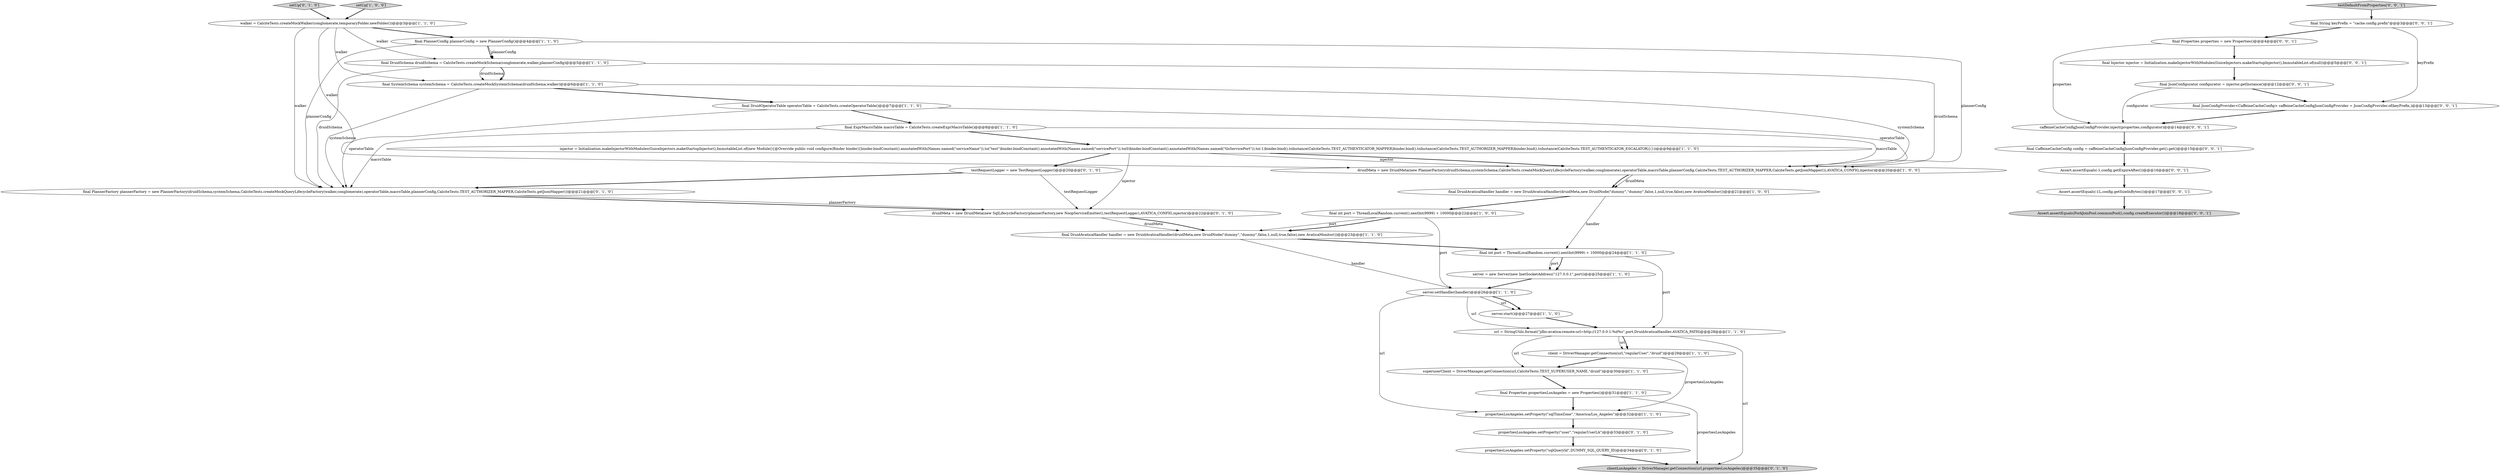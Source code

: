 digraph {
16 [style = filled, label = "walker = CalciteTests.createMockWalker(conglomerate,temporaryFolder.newFolder())@@@3@@@['1', '1', '0']", fillcolor = white, shape = ellipse image = "AAA0AAABBB1BBB"];
35 [style = filled, label = "final Properties properties = new Properties()@@@4@@@['0', '0', '1']", fillcolor = white, shape = ellipse image = "AAA0AAABBB3BBB"];
23 [style = filled, label = "clientLosAngeles = DriverManager.getConnection(url,propertiesLosAngeles)@@@35@@@['0', '1', '0']", fillcolor = lightgray, shape = ellipse image = "AAA0AAABBB2BBB"];
32 [style = filled, label = "final String keyPrefix = \"cache.config.prefix\"@@@3@@@['0', '0', '1']", fillcolor = white, shape = ellipse image = "AAA0AAABBB3BBB"];
14 [style = filled, label = "superuserClient = DriverManager.getConnection(url,CalciteTests.TEST_SUPERUSER_NAME,\"druid\")@@@30@@@['1', '1', '0']", fillcolor = white, shape = ellipse image = "AAA0AAABBB1BBB"];
4 [style = filled, label = "final DruidAvaticaHandler handler = new DruidAvaticaHandler(druidMeta,new DruidNode(\"dummy\",\"dummy\",false,1,null,true,false),new AvaticaMonitor())@@@21@@@['1', '0', '0']", fillcolor = white, shape = ellipse image = "AAA0AAABBB1BBB"];
26 [style = filled, label = "final PlannerFactory plannerFactory = new PlannerFactory(druidSchema,systemSchema,CalciteTests.createMockQueryLifecycleFactory(walker,conglomerate),operatorTable,macroTable,plannerConfig,CalciteTests.TEST_AUTHORIZER_MAPPER,CalciteTests.getJsonMapper())@@@21@@@['0', '1', '0']", fillcolor = white, shape = ellipse image = "AAA1AAABBB2BBB"];
20 [style = filled, label = "druidMeta = new DruidMeta(new PlannerFactory(druidSchema,systemSchema,CalciteTests.createMockQueryLifecycleFactory(walker,conglomerate),operatorTable,macroTable,plannerConfig,CalciteTests.TEST_AUTHORIZER_MAPPER,CalciteTests.getJsonMapper()),AVATICA_CONFIG,injector)@@@20@@@['1', '0', '0']", fillcolor = white, shape = ellipse image = "AAA0AAABBB1BBB"];
17 [style = filled, label = "url = StringUtils.format(\"jdbc:avatica:remote:url=http://127.0.0.1:%d%s\",port,DruidAvaticaHandler.AVATICA_PATH)@@@28@@@['1', '1', '0']", fillcolor = white, shape = ellipse image = "AAA0AAABBB1BBB"];
25 [style = filled, label = "druidMeta = new DruidMeta(new SqlLifecycleFactory(plannerFactory,new NoopServiceEmitter(),testRequestLogger),AVATICA_CONFIG,injector)@@@22@@@['0', '1', '0']", fillcolor = white, shape = ellipse image = "AAA1AAABBB2BBB"];
34 [style = filled, label = "caffeineCacheConfigJsonConfigProvider.inject(properties,configurator)@@@14@@@['0', '0', '1']", fillcolor = white, shape = ellipse image = "AAA0AAABBB3BBB"];
31 [style = filled, label = "final JsonConfigurator configurator = injector.getInstance()@@@12@@@['0', '0', '1']", fillcolor = white, shape = ellipse image = "AAA0AAABBB3BBB"];
13 [style = filled, label = "final int port = ThreadLocalRandom.current().nextInt(9999) + 10000@@@24@@@['1', '1', '0']", fillcolor = white, shape = ellipse image = "AAA0AAABBB1BBB"];
36 [style = filled, label = "Assert.assertEquals(-1,config.getExpireAfter())@@@16@@@['0', '0', '1']", fillcolor = white, shape = ellipse image = "AAA0AAABBB3BBB"];
9 [style = filled, label = "final DruidAvaticaHandler handler = new DruidAvaticaHandler(druidMeta,new DruidNode(\"dummy\",\"dummy\",false,1,null,true,false),new AvaticaMonitor())@@@23@@@['1', '1', '0']", fillcolor = white, shape = ellipse image = "AAA0AAABBB1BBB"];
37 [style = filled, label = "Assert.assertEquals(-1L,config.getSizeInBytes())@@@17@@@['0', '0', '1']", fillcolor = white, shape = ellipse image = "AAA0AAABBB3BBB"];
33 [style = filled, label = "testDefaultFromProperties['0', '0', '1']", fillcolor = lightgray, shape = diamond image = "AAA0AAABBB3BBB"];
5 [style = filled, label = "final DruidSchema druidSchema = CalciteTests.createMockSchema(conglomerate,walker,plannerConfig)@@@5@@@['1', '1', '0']", fillcolor = white, shape = ellipse image = "AAA0AAABBB1BBB"];
6 [style = filled, label = "final SystemSchema systemSchema = CalciteTests.createMockSystemSchema(druidSchema,walker)@@@6@@@['1', '1', '0']", fillcolor = white, shape = ellipse image = "AAA0AAABBB1BBB"];
12 [style = filled, label = "final int port = ThreadLocalRandom.current().nextInt(9999) + 10000@@@22@@@['1', '0', '0']", fillcolor = white, shape = ellipse image = "AAA0AAABBB1BBB"];
15 [style = filled, label = "propertiesLosAngeles.setProperty(\"sqlTimeZone\",\"America/Los_Angeles\")@@@32@@@['1', '1', '0']", fillcolor = white, shape = ellipse image = "AAA0AAABBB1BBB"];
29 [style = filled, label = "final CaffeineCacheConfig config = caffeineCacheConfigJsonConfigProvider.get().get()@@@15@@@['0', '0', '1']", fillcolor = white, shape = ellipse image = "AAA0AAABBB3BBB"];
28 [style = filled, label = "final Injector injector = Initialization.makeInjectorWithModules(GuiceInjectors.makeStartupInjector(),ImmutableList.of(null))@@@5@@@['0', '0', '1']", fillcolor = white, shape = ellipse image = "AAA0AAABBB3BBB"];
2 [style = filled, label = "client = DriverManager.getConnection(url,\"regularUser\",\"druid\")@@@29@@@['1', '1', '0']", fillcolor = white, shape = ellipse image = "AAA0AAABBB1BBB"];
8 [style = filled, label = "final ExprMacroTable macroTable = CalciteTests.createExprMacroTable()@@@8@@@['1', '1', '0']", fillcolor = white, shape = ellipse image = "AAA0AAABBB1BBB"];
7 [style = filled, label = "server = new Server(new InetSocketAddress(\"127.0.0.1\",port))@@@25@@@['1', '1', '0']", fillcolor = white, shape = ellipse image = "AAA0AAABBB1BBB"];
21 [style = filled, label = "propertiesLosAngeles.setProperty(\"sqlQueryId\",DUMMY_SQL_QUERY_ID)@@@34@@@['0', '1', '0']", fillcolor = white, shape = ellipse image = "AAA1AAABBB2BBB"];
27 [style = filled, label = "propertiesLosAngeles.setProperty(\"user\",\"regularUserLA\")@@@33@@@['0', '1', '0']", fillcolor = white, shape = ellipse image = "AAA0AAABBB2BBB"];
0 [style = filled, label = "final DruidOperatorTable operatorTable = CalciteTests.createOperatorTable()@@@7@@@['1', '1', '0']", fillcolor = white, shape = ellipse image = "AAA0AAABBB1BBB"];
1 [style = filled, label = "final PlannerConfig plannerConfig = new PlannerConfig()@@@4@@@['1', '1', '0']", fillcolor = white, shape = ellipse image = "AAA0AAABBB1BBB"];
19 [style = filled, label = "injector = Initialization.makeInjectorWithModules(GuiceInjectors.makeStartupInjector(),ImmutableList.of(new Module(){@Override public void configure(Binder binder){binder.bindConstant().annotatedWith(Names.named(\"serviceName\")).to(\"test\")binder.bindConstant().annotatedWith(Names.named(\"servicePort\")).to(0)binder.bindConstant().annotatedWith(Names.named(\"tlsServicePort\")).to(-1)binder.bind().toInstance(CalciteTests.TEST_AUTHENTICATOR_MAPPER)binder.bind().toInstance(CalciteTests.TEST_AUTHORIZER_MAPPER)binder.bind().toInstance(CalciteTests.TEST_AUTHENTICATOR_ESCALATOR)}}))@@@9@@@['1', '1', '0']", fillcolor = white, shape = ellipse image = "AAA0AAABBB1BBB"];
30 [style = filled, label = "final JsonConfigProvider<CaffeineCacheConfig> caffeineCacheConfigJsonConfigProvider = JsonConfigProvider.of(keyPrefix,)@@@13@@@['0', '0', '1']", fillcolor = white, shape = ellipse image = "AAA0AAABBB3BBB"];
22 [style = filled, label = "setUp['0', '1', '0']", fillcolor = lightgray, shape = diamond image = "AAA0AAABBB2BBB"];
24 [style = filled, label = "testRequestLogger = new TestRequestLogger()@@@20@@@['0', '1', '0']", fillcolor = white, shape = ellipse image = "AAA0AAABBB2BBB"];
38 [style = filled, label = "Assert.assertEquals(ForkJoinPool.commonPool(),config.createExecutor())@@@18@@@['0', '0', '1']", fillcolor = lightgray, shape = ellipse image = "AAA0AAABBB3BBB"];
3 [style = filled, label = "setUp['1', '0', '0']", fillcolor = lightgray, shape = diamond image = "AAA0AAABBB1BBB"];
11 [style = filled, label = "server.start()@@@27@@@['1', '1', '0']", fillcolor = white, shape = ellipse image = "AAA0AAABBB1BBB"];
18 [style = filled, label = "server.setHandler(handler)@@@26@@@['1', '1', '0']", fillcolor = white, shape = ellipse image = "AAA0AAABBB1BBB"];
10 [style = filled, label = "final Properties propertiesLosAngeles = new Properties()@@@31@@@['1', '1', '0']", fillcolor = white, shape = ellipse image = "AAA0AAABBB1BBB"];
17->14 [style = solid, label="url"];
28->31 [style = bold, label=""];
12->18 [style = solid, label="port"];
20->4 [style = solid, label="druidMeta"];
30->34 [style = bold, label=""];
1->26 [style = solid, label="plannerConfig"];
5->20 [style = solid, label="druidSchema"];
13->7 [style = bold, label=""];
36->37 [style = bold, label=""];
8->20 [style = solid, label="macroTable"];
0->26 [style = solid, label="operatorTable"];
10->23 [style = solid, label="propertiesLosAngeles"];
1->5 [style = solid, label="plannerConfig"];
2->15 [style = solid, label="propertiesLosAngeles"];
16->5 [style = solid, label="walker"];
19->25 [style = solid, label="injector"];
35->34 [style = solid, label="properties"];
7->18 [style = bold, label=""];
19->20 [style = bold, label=""];
6->0 [style = bold, label=""];
20->4 [style = bold, label=""];
5->26 [style = solid, label="druidSchema"];
9->13 [style = bold, label=""];
22->16 [style = bold, label=""];
6->20 [style = solid, label="systemSchema"];
6->26 [style = solid, label="systemSchema"];
8->26 [style = solid, label="macroTable"];
9->18 [style = solid, label="handler"];
16->20 [style = solid, label="walker"];
13->7 [style = solid, label="port"];
17->23 [style = solid, label="url"];
18->11 [style = solid, label="url"];
0->8 [style = bold, label=""];
33->32 [style = bold, label=""];
19->24 [style = bold, label=""];
11->17 [style = bold, label=""];
29->36 [style = bold, label=""];
12->9 [style = solid, label="port"];
35->28 [style = bold, label=""];
24->25 [style = solid, label="testRequestLogger"];
12->9 [style = bold, label=""];
15->27 [style = bold, label=""];
19->20 [style = solid, label="injector"];
26->25 [style = bold, label=""];
5->6 [style = solid, label="druidSchema"];
37->38 [style = bold, label=""];
16->6 [style = solid, label="walker"];
32->35 [style = bold, label=""];
26->25 [style = solid, label="plannerFactory"];
16->1 [style = bold, label=""];
18->15 [style = solid, label="url"];
1->20 [style = solid, label="plannerConfig"];
18->17 [style = solid, label="url"];
4->12 [style = bold, label=""];
27->21 [style = bold, label=""];
0->20 [style = solid, label="operatorTable"];
25->9 [style = bold, label=""];
25->9 [style = solid, label="druidMeta"];
32->30 [style = solid, label="keyPrefix"];
4->13 [style = solid, label="handler"];
13->17 [style = solid, label="port"];
31->34 [style = solid, label="configurator"];
2->14 [style = bold, label=""];
10->15 [style = bold, label=""];
31->30 [style = bold, label=""];
16->26 [style = solid, label="walker"];
3->16 [style = bold, label=""];
34->29 [style = bold, label=""];
14->10 [style = bold, label=""];
21->23 [style = bold, label=""];
17->2 [style = solid, label="url"];
24->26 [style = bold, label=""];
18->11 [style = bold, label=""];
5->6 [style = bold, label=""];
8->19 [style = bold, label=""];
17->2 [style = bold, label=""];
1->5 [style = bold, label=""];
}
